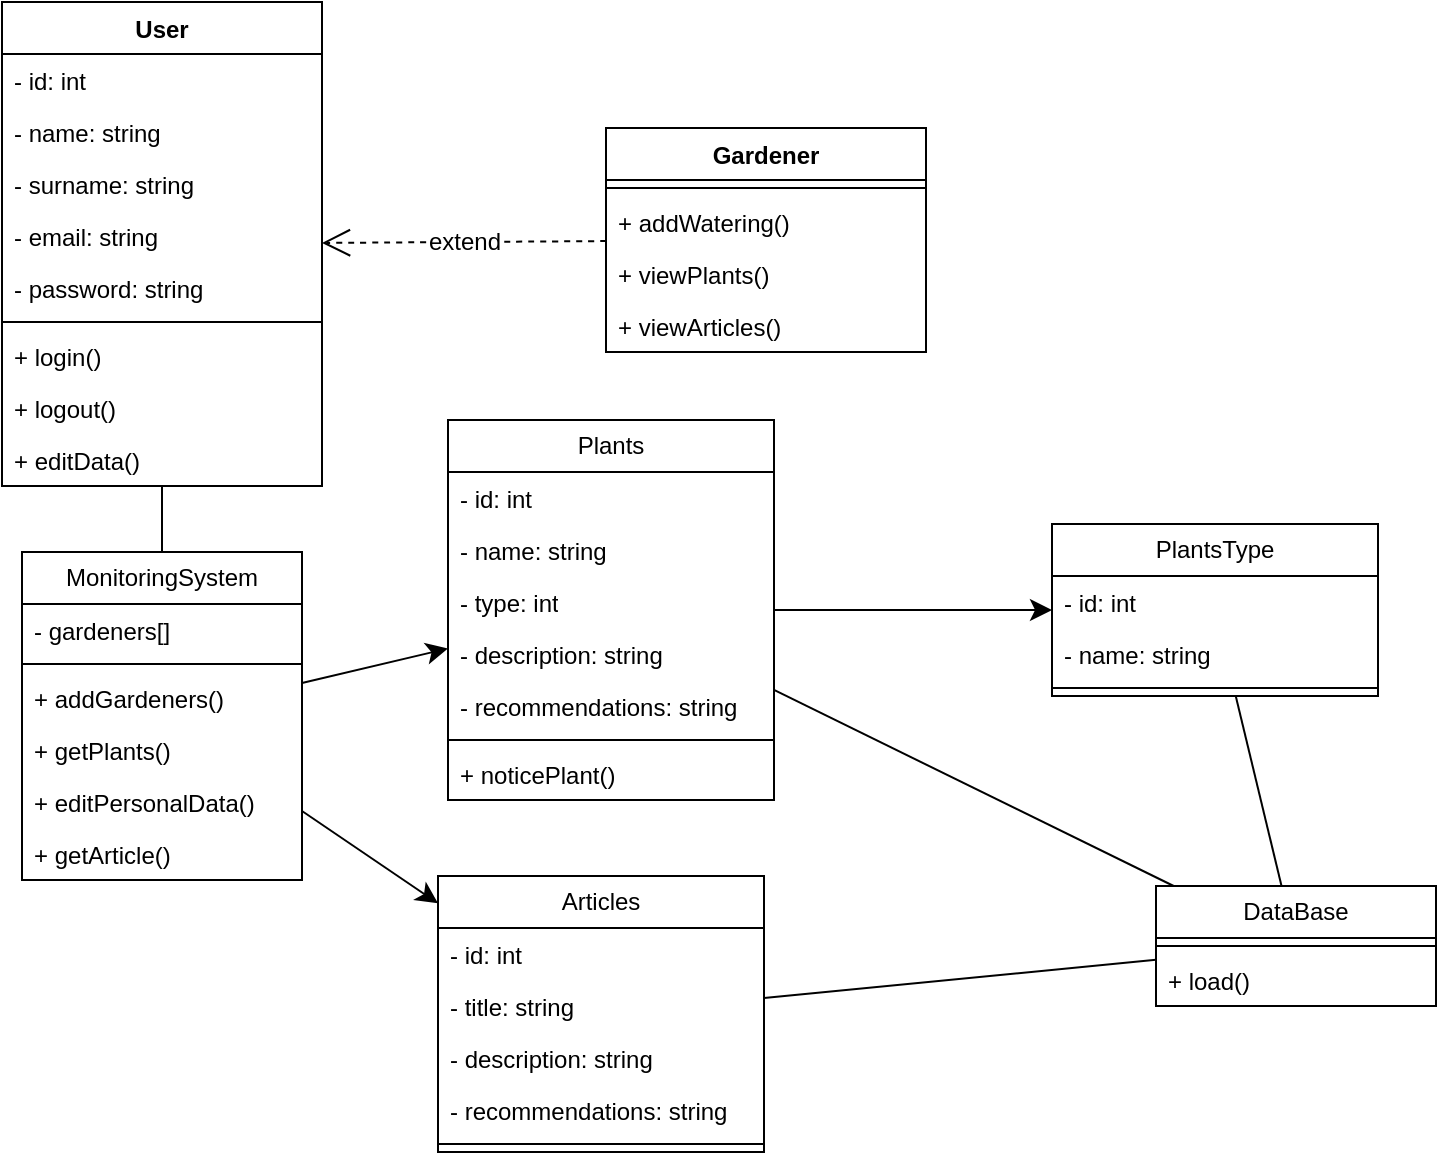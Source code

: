 <mxfile version="24.7.5">
  <diagram name="Страница — 1" id="VITqMJHGawG_AV4IwLpY">
    <mxGraphModel dx="1098" dy="828" grid="0" gridSize="10" guides="1" tooltips="1" connect="1" arrows="1" fold="1" page="0" pageScale="1" pageWidth="827" pageHeight="1169" math="0" shadow="0">
      <root>
        <mxCell id="0" />
        <mxCell id="1" parent="0" />
        <mxCell id="oMOa3SXm_goFEWfaKYYf-68" style="edgeStyle=none;shape=connector;curved=1;rounded=0;orthogonalLoop=1;jettySize=auto;html=1;strokeColor=default;align=center;verticalAlign=middle;fontFamily=Helvetica;fontSize=12;fontColor=default;labelBackgroundColor=default;startFill=0;startSize=8;endArrow=none;endSize=8;" parent="1" source="oMOa3SXm_goFEWfaKYYf-75" target="oMOa3SXm_goFEWfaKYYf-40" edge="1">
          <mxGeometry relative="1" as="geometry">
            <mxPoint x="110.378" y="541" as="sourcePoint" />
          </mxGeometry>
        </mxCell>
        <mxCell id="oMOa3SXm_goFEWfaKYYf-27" value="Gardener" style="swimlane;fontStyle=1;align=center;verticalAlign=top;childLayout=stackLayout;horizontal=1;startSize=26;horizontalStack=0;resizeParent=1;resizeParentMax=0;resizeLast=0;collapsible=1;marginBottom=0;whiteSpace=wrap;html=1;fontFamily=Helvetica;fontSize=12;fontColor=default;labelBackgroundColor=default;" parent="1" vertex="1">
          <mxGeometry x="331" y="399" width="160" height="112" as="geometry" />
        </mxCell>
        <mxCell id="oMOa3SXm_goFEWfaKYYf-29" value="" style="line;strokeWidth=1;fillColor=none;align=left;verticalAlign=middle;spacingTop=-1;spacingLeft=3;spacingRight=3;rotatable=0;labelPosition=right;points=[];portConstraint=eastwest;strokeColor=inherit;fontFamily=Helvetica;fontSize=12;fontColor=default;labelBackgroundColor=default;" parent="oMOa3SXm_goFEWfaKYYf-27" vertex="1">
          <mxGeometry y="26" width="160" height="8" as="geometry" />
        </mxCell>
        <mxCell id="oMOa3SXm_goFEWfaKYYf-30" value="+ addWatering()" style="text;strokeColor=none;fillColor=none;align=left;verticalAlign=top;spacingLeft=4;spacingRight=4;overflow=hidden;rotatable=0;points=[[0,0.5],[1,0.5]];portConstraint=eastwest;whiteSpace=wrap;html=1;fontFamily=Helvetica;fontSize=12;fontColor=default;labelBackgroundColor=default;" parent="oMOa3SXm_goFEWfaKYYf-27" vertex="1">
          <mxGeometry y="34" width="160" height="26" as="geometry" />
        </mxCell>
        <mxCell id="oMOa3SXm_goFEWfaKYYf-31" value="+ viewPlants()" style="text;strokeColor=none;fillColor=none;align=left;verticalAlign=top;spacingLeft=4;spacingRight=4;overflow=hidden;rotatable=0;points=[[0,0.5],[1,0.5]];portConstraint=eastwest;whiteSpace=wrap;html=1;fontFamily=Helvetica;fontSize=12;fontColor=default;labelBackgroundColor=default;" parent="oMOa3SXm_goFEWfaKYYf-27" vertex="1">
          <mxGeometry y="60" width="160" height="26" as="geometry" />
        </mxCell>
        <mxCell id="ADmvLrewiLONtdfHCUF5-24" value="+ viewArticles()" style="text;strokeColor=none;fillColor=none;align=left;verticalAlign=top;spacingLeft=4;spacingRight=4;overflow=hidden;rotatable=0;points=[[0,0.5],[1,0.5]];portConstraint=eastwest;whiteSpace=wrap;html=1;fontFamily=Helvetica;fontSize=12;fontColor=default;labelBackgroundColor=default;" vertex="1" parent="oMOa3SXm_goFEWfaKYYf-27">
          <mxGeometry y="86" width="160" height="26" as="geometry" />
        </mxCell>
        <mxCell id="oMOa3SXm_goFEWfaKYYf-69" style="shape=connector;rounded=0;orthogonalLoop=1;jettySize=auto;html=1;strokeColor=default;align=center;verticalAlign=middle;fontFamily=Helvetica;fontSize=12;fontColor=default;labelBackgroundColor=default;startFill=0;startSize=8;endArrow=classic;endSize=8;endFill=1;" parent="1" source="oMOa3SXm_goFEWfaKYYf-40" target="oMOa3SXm_goFEWfaKYYf-58" edge="1">
          <mxGeometry relative="1" as="geometry" />
        </mxCell>
        <mxCell id="oMOa3SXm_goFEWfaKYYf-40" value="MonitoringSystem" style="swimlane;fontStyle=0;childLayout=stackLayout;horizontal=1;startSize=26;fillColor=none;horizontalStack=0;resizeParent=1;resizeParentMax=0;resizeLast=0;collapsible=1;marginBottom=0;whiteSpace=wrap;html=1;fontFamily=Helvetica;fontSize=12;fontColor=default;labelBackgroundColor=default;" parent="1" vertex="1">
          <mxGeometry x="39" y="611" width="140" height="164" as="geometry" />
        </mxCell>
        <mxCell id="oMOa3SXm_goFEWfaKYYf-41" value="- gardeners[]" style="text;strokeColor=none;fillColor=none;align=left;verticalAlign=top;spacingLeft=4;spacingRight=4;overflow=hidden;rotatable=0;points=[[0,0.5],[1,0.5]];portConstraint=eastwest;whiteSpace=wrap;html=1;fontFamily=Helvetica;fontSize=12;fontColor=default;labelBackgroundColor=default;" parent="oMOa3SXm_goFEWfaKYYf-40" vertex="1">
          <mxGeometry y="26" width="140" height="26" as="geometry" />
        </mxCell>
        <mxCell id="oMOa3SXm_goFEWfaKYYf-88" value="" style="line;strokeWidth=1;fillColor=none;align=left;verticalAlign=middle;spacingTop=-1;spacingLeft=3;spacingRight=3;rotatable=0;labelPosition=right;points=[];portConstraint=eastwest;strokeColor=inherit;fontFamily=Helvetica;fontSize=12;fontColor=default;labelBackgroundColor=default;" parent="oMOa3SXm_goFEWfaKYYf-40" vertex="1">
          <mxGeometry y="52" width="140" height="8" as="geometry" />
        </mxCell>
        <mxCell id="oMOa3SXm_goFEWfaKYYf-43" value="+ addGardeners()" style="text;strokeColor=none;fillColor=none;align=left;verticalAlign=top;spacingLeft=4;spacingRight=4;overflow=hidden;rotatable=0;points=[[0,0.5],[1,0.5]];portConstraint=eastwest;whiteSpace=wrap;html=1;fontFamily=Helvetica;fontSize=12;fontColor=default;labelBackgroundColor=default;" parent="oMOa3SXm_goFEWfaKYYf-40" vertex="1">
          <mxGeometry y="60" width="140" height="26" as="geometry" />
        </mxCell>
        <mxCell id="oMOa3SXm_goFEWfaKYYf-45" value="+ getPlants()" style="text;strokeColor=none;fillColor=none;align=left;verticalAlign=top;spacingLeft=4;spacingRight=4;overflow=hidden;rotatable=0;points=[[0,0.5],[1,0.5]];portConstraint=eastwest;whiteSpace=wrap;html=1;fontFamily=Helvetica;fontSize=12;fontColor=default;labelBackgroundColor=default;" parent="oMOa3SXm_goFEWfaKYYf-40" vertex="1">
          <mxGeometry y="86" width="140" height="26" as="geometry" />
        </mxCell>
        <mxCell id="tyJ0cd-NtEXDI8dohUUs-2" value="+ editPersonalData()" style="text;strokeColor=none;fillColor=none;align=left;verticalAlign=top;spacingLeft=4;spacingRight=4;overflow=hidden;rotatable=0;points=[[0,0.5],[1,0.5]];portConstraint=eastwest;whiteSpace=wrap;html=1;fontFamily=Helvetica;fontSize=12;fontColor=default;labelBackgroundColor=default;" parent="oMOa3SXm_goFEWfaKYYf-40" vertex="1">
          <mxGeometry y="112" width="140" height="26" as="geometry" />
        </mxCell>
        <mxCell id="ADmvLrewiLONtdfHCUF5-1" value="+ getArticle()" style="text;strokeColor=none;fillColor=none;align=left;verticalAlign=top;spacingLeft=4;spacingRight=4;overflow=hidden;rotatable=0;points=[[0,0.5],[1,0.5]];portConstraint=eastwest;whiteSpace=wrap;html=1;fontFamily=Helvetica;fontSize=12;fontColor=default;labelBackgroundColor=default;" vertex="1" parent="oMOa3SXm_goFEWfaKYYf-40">
          <mxGeometry y="138" width="140" height="26" as="geometry" />
        </mxCell>
        <mxCell id="oMOa3SXm_goFEWfaKYYf-52" value="DataBase" style="swimlane;fontStyle=0;childLayout=stackLayout;horizontal=1;startSize=26;fillColor=none;horizontalStack=0;resizeParent=1;resizeParentMax=0;resizeLast=0;collapsible=1;marginBottom=0;whiteSpace=wrap;html=1;fontFamily=Helvetica;fontSize=12;fontColor=default;labelBackgroundColor=default;" parent="1" vertex="1">
          <mxGeometry x="606" y="778" width="140" height="60" as="geometry" />
        </mxCell>
        <mxCell id="oMOa3SXm_goFEWfaKYYf-90" value="" style="line;strokeWidth=1;fillColor=none;align=left;verticalAlign=middle;spacingTop=-1;spacingLeft=3;spacingRight=3;rotatable=0;labelPosition=right;points=[];portConstraint=eastwest;strokeColor=inherit;fontFamily=Helvetica;fontSize=12;fontColor=default;labelBackgroundColor=default;" parent="oMOa3SXm_goFEWfaKYYf-52" vertex="1">
          <mxGeometry y="26" width="140" height="8" as="geometry" />
        </mxCell>
        <mxCell id="oMOa3SXm_goFEWfaKYYf-54" value="+ load()" style="text;strokeColor=none;fillColor=none;align=left;verticalAlign=top;spacingLeft=4;spacingRight=4;overflow=hidden;rotatable=0;points=[[0,0.5],[1,0.5]];portConstraint=eastwest;whiteSpace=wrap;html=1;fontFamily=Helvetica;fontSize=12;fontColor=default;labelBackgroundColor=default;" parent="oMOa3SXm_goFEWfaKYYf-52" vertex="1">
          <mxGeometry y="34" width="140" height="26" as="geometry" />
        </mxCell>
        <mxCell id="oMOa3SXm_goFEWfaKYYf-58" value="Plants" style="swimlane;fontStyle=0;childLayout=stackLayout;horizontal=1;startSize=26;fillColor=none;horizontalStack=0;resizeParent=1;resizeParentMax=0;resizeLast=0;collapsible=1;marginBottom=0;whiteSpace=wrap;html=1;fontFamily=Helvetica;fontSize=12;fontColor=default;labelBackgroundColor=default;" parent="1" vertex="1">
          <mxGeometry x="252" y="545" width="163" height="190" as="geometry" />
        </mxCell>
        <mxCell id="ADmvLrewiLONtdfHCUF5-20" value="- id: int" style="text;strokeColor=none;fillColor=none;align=left;verticalAlign=top;spacingLeft=4;spacingRight=4;overflow=hidden;rotatable=0;points=[[0,0.5],[1,0.5]];portConstraint=eastwest;whiteSpace=wrap;html=1;fontFamily=Helvetica;fontSize=12;fontColor=default;labelBackgroundColor=default;" vertex="1" parent="oMOa3SXm_goFEWfaKYYf-58">
          <mxGeometry y="26" width="163" height="26" as="geometry" />
        </mxCell>
        <mxCell id="oMOa3SXm_goFEWfaKYYf-59" value="- name: string" style="text;strokeColor=none;fillColor=none;align=left;verticalAlign=top;spacingLeft=4;spacingRight=4;overflow=hidden;rotatable=0;points=[[0,0.5],[1,0.5]];portConstraint=eastwest;whiteSpace=wrap;html=1;fontFamily=Helvetica;fontSize=12;fontColor=default;labelBackgroundColor=default;" parent="oMOa3SXm_goFEWfaKYYf-58" vertex="1">
          <mxGeometry y="52" width="163" height="26" as="geometry" />
        </mxCell>
        <mxCell id="ADmvLrewiLONtdfHCUF5-19" value="- type: int" style="text;strokeColor=none;fillColor=none;align=left;verticalAlign=top;spacingLeft=4;spacingRight=4;overflow=hidden;rotatable=0;points=[[0,0.5],[1,0.5]];portConstraint=eastwest;whiteSpace=wrap;html=1;fontFamily=Helvetica;fontSize=12;fontColor=default;labelBackgroundColor=default;" vertex="1" parent="oMOa3SXm_goFEWfaKYYf-58">
          <mxGeometry y="78" width="163" height="26" as="geometry" />
        </mxCell>
        <mxCell id="oMOa3SXm_goFEWfaKYYf-60" value="- description: string" style="text;strokeColor=none;fillColor=none;align=left;verticalAlign=top;spacingLeft=4;spacingRight=4;overflow=hidden;rotatable=0;points=[[0,0.5],[1,0.5]];portConstraint=eastwest;whiteSpace=wrap;html=1;fontFamily=Helvetica;fontSize=12;fontColor=default;labelBackgroundColor=default;" parent="oMOa3SXm_goFEWfaKYYf-58" vertex="1">
          <mxGeometry y="104" width="163" height="26" as="geometry" />
        </mxCell>
        <mxCell id="oMOa3SXm_goFEWfaKYYf-61" value="- recommendations: string" style="text;strokeColor=none;fillColor=none;align=left;verticalAlign=top;spacingLeft=4;spacingRight=4;overflow=hidden;rotatable=0;points=[[0,0.5],[1,0.5]];portConstraint=eastwest;whiteSpace=wrap;html=1;fontFamily=Helvetica;fontSize=12;fontColor=default;labelBackgroundColor=default;" parent="oMOa3SXm_goFEWfaKYYf-58" vertex="1">
          <mxGeometry y="130" width="163" height="26" as="geometry" />
        </mxCell>
        <mxCell id="oMOa3SXm_goFEWfaKYYf-89" value="" style="line;strokeWidth=1;fillColor=none;align=left;verticalAlign=middle;spacingTop=-1;spacingLeft=3;spacingRight=3;rotatable=0;labelPosition=right;points=[];portConstraint=eastwest;strokeColor=inherit;fontFamily=Helvetica;fontSize=12;fontColor=default;labelBackgroundColor=default;" parent="oMOa3SXm_goFEWfaKYYf-58" vertex="1">
          <mxGeometry y="156" width="163" height="8" as="geometry" />
        </mxCell>
        <mxCell id="oMOa3SXm_goFEWfaKYYf-63" value="+ noticePlant()" style="text;strokeColor=none;fillColor=none;align=left;verticalAlign=top;spacingLeft=4;spacingRight=4;overflow=hidden;rotatable=0;points=[[0,0.5],[1,0.5]];portConstraint=eastwest;whiteSpace=wrap;html=1;fontFamily=Helvetica;fontSize=12;fontColor=default;labelBackgroundColor=default;" parent="oMOa3SXm_goFEWfaKYYf-58" vertex="1">
          <mxGeometry y="164" width="163" height="26" as="geometry" />
        </mxCell>
        <mxCell id="oMOa3SXm_goFEWfaKYYf-64" value="extend" style="endArrow=open;endSize=12;dashed=1;html=1;rounded=0;strokeColor=default;align=center;verticalAlign=middle;fontFamily=Helvetica;fontSize=12;fontColor=default;labelBackgroundColor=default;edgeStyle=none;curved=1;" parent="1" source="oMOa3SXm_goFEWfaKYYf-27" target="oMOa3SXm_goFEWfaKYYf-75" edge="1">
          <mxGeometry width="160" relative="1" as="geometry">
            <mxPoint x="248" y="402" as="sourcePoint" />
            <mxPoint x="181" y="464.517" as="targetPoint" />
          </mxGeometry>
        </mxCell>
        <mxCell id="oMOa3SXm_goFEWfaKYYf-75" value="User" style="swimlane;fontStyle=1;align=center;verticalAlign=top;childLayout=stackLayout;horizontal=1;startSize=26;horizontalStack=0;resizeParent=1;resizeParentMax=0;resizeLast=0;collapsible=1;marginBottom=0;whiteSpace=wrap;html=1;fontFamily=Helvetica;fontSize=12;fontColor=default;labelBackgroundColor=default;" parent="1" vertex="1">
          <mxGeometry x="29" y="336" width="160" height="242" as="geometry" />
        </mxCell>
        <mxCell id="oMOa3SXm_goFEWfaKYYf-83" value="- id: int" style="text;strokeColor=none;fillColor=none;align=left;verticalAlign=top;spacingLeft=4;spacingRight=4;overflow=hidden;rotatable=0;points=[[0,0.5],[1,0.5]];portConstraint=eastwest;whiteSpace=wrap;html=1;fontFamily=Helvetica;fontSize=12;fontColor=default;labelBackgroundColor=default;" parent="oMOa3SXm_goFEWfaKYYf-75" vertex="1">
          <mxGeometry y="26" width="160" height="26" as="geometry" />
        </mxCell>
        <mxCell id="oMOa3SXm_goFEWfaKYYf-84" value="- name: string" style="text;strokeColor=none;fillColor=none;align=left;verticalAlign=top;spacingLeft=4;spacingRight=4;overflow=hidden;rotatable=0;points=[[0,0.5],[1,0.5]];portConstraint=eastwest;whiteSpace=wrap;html=1;fontFamily=Helvetica;fontSize=12;fontColor=default;labelBackgroundColor=default;" parent="oMOa3SXm_goFEWfaKYYf-75" vertex="1">
          <mxGeometry y="52" width="160" height="26" as="geometry" />
        </mxCell>
        <mxCell id="tyJ0cd-NtEXDI8dohUUs-1" value="- surname: string" style="text;strokeColor=none;fillColor=none;align=left;verticalAlign=top;spacingLeft=4;spacingRight=4;overflow=hidden;rotatable=0;points=[[0,0.5],[1,0.5]];portConstraint=eastwest;whiteSpace=wrap;html=1;fontFamily=Helvetica;fontSize=12;fontColor=default;labelBackgroundColor=default;" parent="oMOa3SXm_goFEWfaKYYf-75" vertex="1">
          <mxGeometry y="78" width="160" height="26" as="geometry" />
        </mxCell>
        <mxCell id="oMOa3SXm_goFEWfaKYYf-85" value="- email: string" style="text;strokeColor=none;fillColor=none;align=left;verticalAlign=top;spacingLeft=4;spacingRight=4;overflow=hidden;rotatable=0;points=[[0,0.5],[1,0.5]];portConstraint=eastwest;whiteSpace=wrap;html=1;fontFamily=Helvetica;fontSize=12;fontColor=default;labelBackgroundColor=default;" parent="oMOa3SXm_goFEWfaKYYf-75" vertex="1">
          <mxGeometry y="104" width="160" height="26" as="geometry" />
        </mxCell>
        <mxCell id="oMOa3SXm_goFEWfaKYYf-86" value="- password: string" style="text;strokeColor=none;fillColor=none;align=left;verticalAlign=top;spacingLeft=4;spacingRight=4;overflow=hidden;rotatable=0;points=[[0,0.5],[1,0.5]];portConstraint=eastwest;whiteSpace=wrap;html=1;fontFamily=Helvetica;fontSize=12;fontColor=default;labelBackgroundColor=default;" parent="oMOa3SXm_goFEWfaKYYf-75" vertex="1">
          <mxGeometry y="130" width="160" height="26" as="geometry" />
        </mxCell>
        <mxCell id="oMOa3SXm_goFEWfaKYYf-77" value="" style="line;strokeWidth=1;fillColor=none;align=left;verticalAlign=middle;spacingTop=-1;spacingLeft=3;spacingRight=3;rotatable=0;labelPosition=right;points=[];portConstraint=eastwest;strokeColor=inherit;fontFamily=Helvetica;fontSize=12;fontColor=default;labelBackgroundColor=default;" parent="oMOa3SXm_goFEWfaKYYf-75" vertex="1">
          <mxGeometry y="156" width="160" height="8" as="geometry" />
        </mxCell>
        <mxCell id="oMOa3SXm_goFEWfaKYYf-78" value="+ login()" style="text;strokeColor=none;fillColor=none;align=left;verticalAlign=top;spacingLeft=4;spacingRight=4;overflow=hidden;rotatable=0;points=[[0,0.5],[1,0.5]];portConstraint=eastwest;whiteSpace=wrap;html=1;fontFamily=Helvetica;fontSize=12;fontColor=default;labelBackgroundColor=default;" parent="oMOa3SXm_goFEWfaKYYf-75" vertex="1">
          <mxGeometry y="164" width="160" height="26" as="geometry" />
        </mxCell>
        <mxCell id="oMOa3SXm_goFEWfaKYYf-87" value="+ logout()" style="text;strokeColor=none;fillColor=none;align=left;verticalAlign=top;spacingLeft=4;spacingRight=4;overflow=hidden;rotatable=0;points=[[0,0.5],[1,0.5]];portConstraint=eastwest;whiteSpace=wrap;html=1;fontFamily=Helvetica;fontSize=12;fontColor=default;labelBackgroundColor=default;" parent="oMOa3SXm_goFEWfaKYYf-75" vertex="1">
          <mxGeometry y="190" width="160" height="26" as="geometry" />
        </mxCell>
        <mxCell id="tyJ0cd-NtEXDI8dohUUs-3" value="+ editData()" style="text;strokeColor=none;fillColor=none;align=left;verticalAlign=top;spacingLeft=4;spacingRight=4;overflow=hidden;rotatable=0;points=[[0,0.5],[1,0.5]];portConstraint=eastwest;whiteSpace=wrap;html=1;fontFamily=Helvetica;fontSize=12;fontColor=default;labelBackgroundColor=default;" parent="oMOa3SXm_goFEWfaKYYf-75" vertex="1">
          <mxGeometry y="216" width="160" height="26" as="geometry" />
        </mxCell>
        <mxCell id="ADmvLrewiLONtdfHCUF5-2" value="Articles" style="swimlane;fontStyle=0;childLayout=stackLayout;horizontal=1;startSize=26;fillColor=none;horizontalStack=0;resizeParent=1;resizeParentMax=0;resizeLast=0;collapsible=1;marginBottom=0;whiteSpace=wrap;html=1;fontFamily=Helvetica;fontSize=12;fontColor=default;labelBackgroundColor=default;" vertex="1" parent="1">
          <mxGeometry x="247" y="773" width="163" height="138" as="geometry" />
        </mxCell>
        <mxCell id="ADmvLrewiLONtdfHCUF5-25" value="- id: int" style="text;strokeColor=none;fillColor=none;align=left;verticalAlign=top;spacingLeft=4;spacingRight=4;overflow=hidden;rotatable=0;points=[[0,0.5],[1,0.5]];portConstraint=eastwest;whiteSpace=wrap;html=1;fontFamily=Helvetica;fontSize=12;fontColor=default;labelBackgroundColor=default;" vertex="1" parent="ADmvLrewiLONtdfHCUF5-2">
          <mxGeometry y="26" width="163" height="26" as="geometry" />
        </mxCell>
        <mxCell id="ADmvLrewiLONtdfHCUF5-3" value="- title: string" style="text;strokeColor=none;fillColor=none;align=left;verticalAlign=top;spacingLeft=4;spacingRight=4;overflow=hidden;rotatable=0;points=[[0,0.5],[1,0.5]];portConstraint=eastwest;whiteSpace=wrap;html=1;fontFamily=Helvetica;fontSize=12;fontColor=default;labelBackgroundColor=default;" vertex="1" parent="ADmvLrewiLONtdfHCUF5-2">
          <mxGeometry y="52" width="163" height="26" as="geometry" />
        </mxCell>
        <mxCell id="ADmvLrewiLONtdfHCUF5-4" value="- description: string" style="text;strokeColor=none;fillColor=none;align=left;verticalAlign=top;spacingLeft=4;spacingRight=4;overflow=hidden;rotatable=0;points=[[0,0.5],[1,0.5]];portConstraint=eastwest;whiteSpace=wrap;html=1;fontFamily=Helvetica;fontSize=12;fontColor=default;labelBackgroundColor=default;" vertex="1" parent="ADmvLrewiLONtdfHCUF5-2">
          <mxGeometry y="78" width="163" height="26" as="geometry" />
        </mxCell>
        <mxCell id="ADmvLrewiLONtdfHCUF5-5" value="- recommendations: string" style="text;strokeColor=none;fillColor=none;align=left;verticalAlign=top;spacingLeft=4;spacingRight=4;overflow=hidden;rotatable=0;points=[[0,0.5],[1,0.5]];portConstraint=eastwest;whiteSpace=wrap;html=1;fontFamily=Helvetica;fontSize=12;fontColor=default;labelBackgroundColor=default;" vertex="1" parent="ADmvLrewiLONtdfHCUF5-2">
          <mxGeometry y="104" width="163" height="26" as="geometry" />
        </mxCell>
        <mxCell id="ADmvLrewiLONtdfHCUF5-6" value="" style="line;strokeWidth=1;fillColor=none;align=left;verticalAlign=middle;spacingTop=-1;spacingLeft=3;spacingRight=3;rotatable=0;labelPosition=right;points=[];portConstraint=eastwest;strokeColor=inherit;fontFamily=Helvetica;fontSize=12;fontColor=default;labelBackgroundColor=default;" vertex="1" parent="ADmvLrewiLONtdfHCUF5-2">
          <mxGeometry y="130" width="163" height="8" as="geometry" />
        </mxCell>
        <mxCell id="ADmvLrewiLONtdfHCUF5-8" style="shape=connector;rounded=0;orthogonalLoop=1;jettySize=auto;html=1;strokeColor=default;align=center;verticalAlign=middle;fontFamily=Helvetica;fontSize=12;fontColor=default;labelBackgroundColor=default;startFill=0;startSize=8;endArrow=classic;endSize=8;endFill=1;" edge="1" parent="1" source="oMOa3SXm_goFEWfaKYYf-40" target="ADmvLrewiLONtdfHCUF5-2">
          <mxGeometry relative="1" as="geometry">
            <mxPoint x="189" y="685" as="sourcePoint" />
            <mxPoint x="267" y="666" as="targetPoint" />
          </mxGeometry>
        </mxCell>
        <mxCell id="ADmvLrewiLONtdfHCUF5-12" style="edgeStyle=none;shape=connector;curved=1;rounded=0;orthogonalLoop=1;jettySize=auto;html=1;strokeColor=default;align=center;verticalAlign=middle;fontFamily=Helvetica;fontSize=12;fontColor=default;labelBackgroundColor=default;startFill=0;startSize=8;endArrow=none;endSize=8;" edge="1" parent="1" source="ADmvLrewiLONtdfHCUF5-2" target="oMOa3SXm_goFEWfaKYYf-52">
          <mxGeometry relative="1" as="geometry">
            <mxPoint x="430" y="675" as="sourcePoint" />
            <mxPoint x="494" y="698" as="targetPoint" />
          </mxGeometry>
        </mxCell>
        <mxCell id="ADmvLrewiLONtdfHCUF5-13" value="PlantsType" style="swimlane;fontStyle=0;childLayout=stackLayout;horizontal=1;startSize=26;fillColor=none;horizontalStack=0;resizeParent=1;resizeParentMax=0;resizeLast=0;collapsible=1;marginBottom=0;whiteSpace=wrap;html=1;fontFamily=Helvetica;fontSize=12;fontColor=default;labelBackgroundColor=default;" vertex="1" parent="1">
          <mxGeometry x="554" y="597" width="163" height="86" as="geometry" />
        </mxCell>
        <mxCell id="ADmvLrewiLONtdfHCUF5-14" value="- id: int" style="text;strokeColor=none;fillColor=none;align=left;verticalAlign=top;spacingLeft=4;spacingRight=4;overflow=hidden;rotatable=0;points=[[0,0.5],[1,0.5]];portConstraint=eastwest;whiteSpace=wrap;html=1;fontFamily=Helvetica;fontSize=12;fontColor=default;labelBackgroundColor=default;" vertex="1" parent="ADmvLrewiLONtdfHCUF5-13">
          <mxGeometry y="26" width="163" height="26" as="geometry" />
        </mxCell>
        <mxCell id="ADmvLrewiLONtdfHCUF5-15" value="- name: string" style="text;strokeColor=none;fillColor=none;align=left;verticalAlign=top;spacingLeft=4;spacingRight=4;overflow=hidden;rotatable=0;points=[[0,0.5],[1,0.5]];portConstraint=eastwest;whiteSpace=wrap;html=1;fontFamily=Helvetica;fontSize=12;fontColor=default;labelBackgroundColor=default;" vertex="1" parent="ADmvLrewiLONtdfHCUF5-13">
          <mxGeometry y="52" width="163" height="26" as="geometry" />
        </mxCell>
        <mxCell id="ADmvLrewiLONtdfHCUF5-17" value="" style="line;strokeWidth=1;fillColor=none;align=left;verticalAlign=middle;spacingTop=-1;spacingLeft=3;spacingRight=3;rotatable=0;labelPosition=right;points=[];portConstraint=eastwest;strokeColor=inherit;fontFamily=Helvetica;fontSize=12;fontColor=default;labelBackgroundColor=default;" vertex="1" parent="ADmvLrewiLONtdfHCUF5-13">
          <mxGeometry y="78" width="163" height="8" as="geometry" />
        </mxCell>
        <mxCell id="ADmvLrewiLONtdfHCUF5-21" style="shape=connector;rounded=0;orthogonalLoop=1;jettySize=auto;html=1;strokeColor=default;align=center;verticalAlign=middle;fontFamily=Helvetica;fontSize=12;fontColor=default;labelBackgroundColor=default;startFill=0;startSize=8;endArrow=classic;endSize=8;endFill=1;" edge="1" parent="1" source="oMOa3SXm_goFEWfaKYYf-58" target="ADmvLrewiLONtdfHCUF5-13">
          <mxGeometry relative="1" as="geometry">
            <mxPoint x="189" y="693" as="sourcePoint" />
            <mxPoint x="267" y="682" as="targetPoint" />
          </mxGeometry>
        </mxCell>
        <mxCell id="ADmvLrewiLONtdfHCUF5-22" style="edgeStyle=none;shape=connector;curved=1;rounded=0;orthogonalLoop=1;jettySize=auto;html=1;strokeColor=default;align=center;verticalAlign=middle;fontFamily=Helvetica;fontSize=12;fontColor=default;labelBackgroundColor=default;startFill=0;startSize=8;endArrow=none;endSize=8;" edge="1" parent="1" source="oMOa3SXm_goFEWfaKYYf-58" target="oMOa3SXm_goFEWfaKYYf-52">
          <mxGeometry relative="1" as="geometry">
            <mxPoint x="420" y="897" as="sourcePoint" />
            <mxPoint x="564" y="857" as="targetPoint" />
          </mxGeometry>
        </mxCell>
        <mxCell id="ADmvLrewiLONtdfHCUF5-23" style="edgeStyle=none;shape=connector;curved=1;rounded=0;orthogonalLoop=1;jettySize=auto;html=1;strokeColor=default;align=center;verticalAlign=middle;fontFamily=Helvetica;fontSize=12;fontColor=default;labelBackgroundColor=default;startFill=0;startSize=8;endArrow=none;endSize=8;" edge="1" parent="1" source="ADmvLrewiLONtdfHCUF5-13" target="oMOa3SXm_goFEWfaKYYf-52">
          <mxGeometry relative="1" as="geometry">
            <mxPoint x="430" y="907" as="sourcePoint" />
            <mxPoint x="574" y="867" as="targetPoint" />
          </mxGeometry>
        </mxCell>
      </root>
    </mxGraphModel>
  </diagram>
</mxfile>
